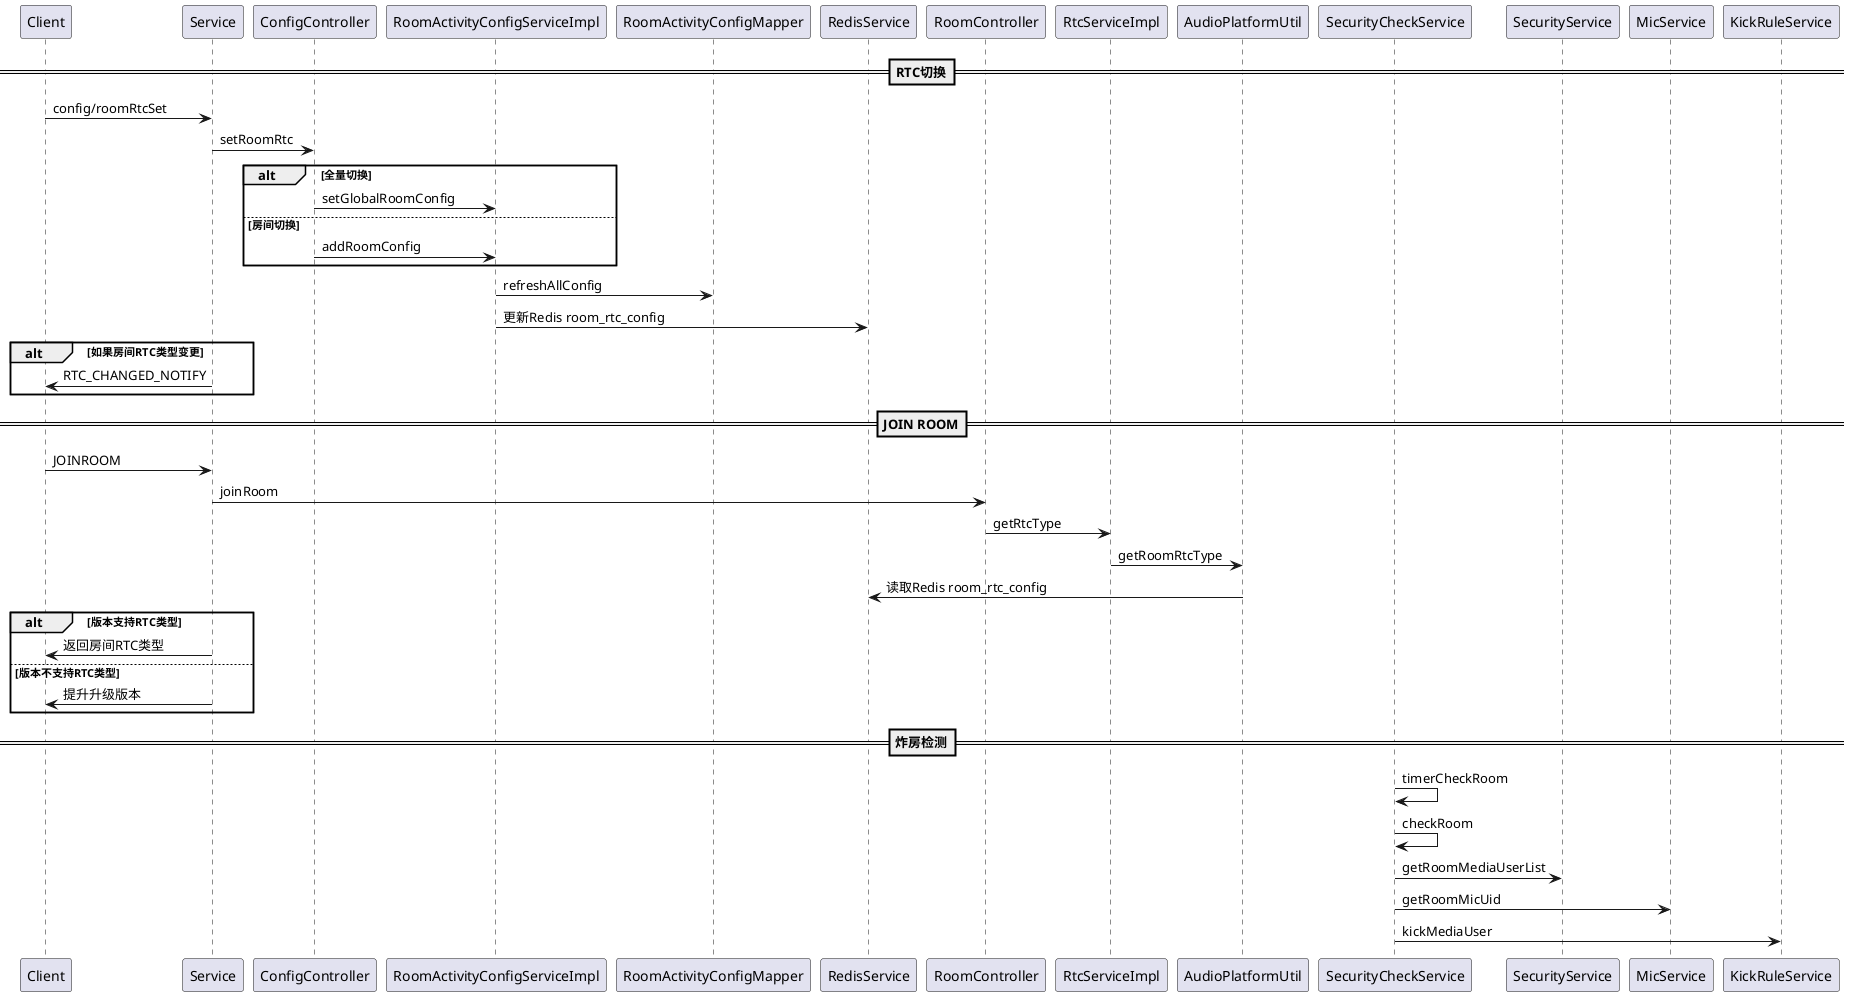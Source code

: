 @startuml service_rtc

==RTC切换==

Client -> Service : config/roomRtcSet
Service -> ConfigController : setRoomRtc

alt 全量切换
    ConfigController -> RoomActivityConfigServiceImpl : setGlobalRoomConfig
else 房间切换
    ConfigController -> RoomActivityConfigServiceImpl : addRoomConfig
end

RoomActivityConfigServiceImpl -> RoomActivityConfigMapper : refreshAllConfig
RoomActivityConfigServiceImpl -> RedisService : 更新Redis room_rtc_config
alt 如果房间RTC类型变更
    Service -> Client : RTC_CHANGED_NOTIFY
end


==JOIN ROOM==

Client -> Service : JOINROOM
Service -> RoomController : joinRoom
RoomController -> RtcServiceImpl : getRtcType
RtcServiceImpl -> AudioPlatformUtil : getRoomRtcType
AudioPlatformUtil -> RedisService : 读取Redis room_rtc_config
alt 版本支持RTC类型
    Service -> Client : 返回房间RTC类型
else 版本不支持RTC类型
    Service -> Client : 提升升级版本
end

==炸房检测==

SecurityCheckService -> SecurityCheckService : timerCheckRoom
SecurityCheckService -> SecurityCheckService : checkRoom
SecurityCheckService -> SecurityService : getRoomMediaUserList
SecurityCheckService -> MicService : getRoomMicUid
SecurityCheckService -> KickRuleService : kickMediaUser


@enduml